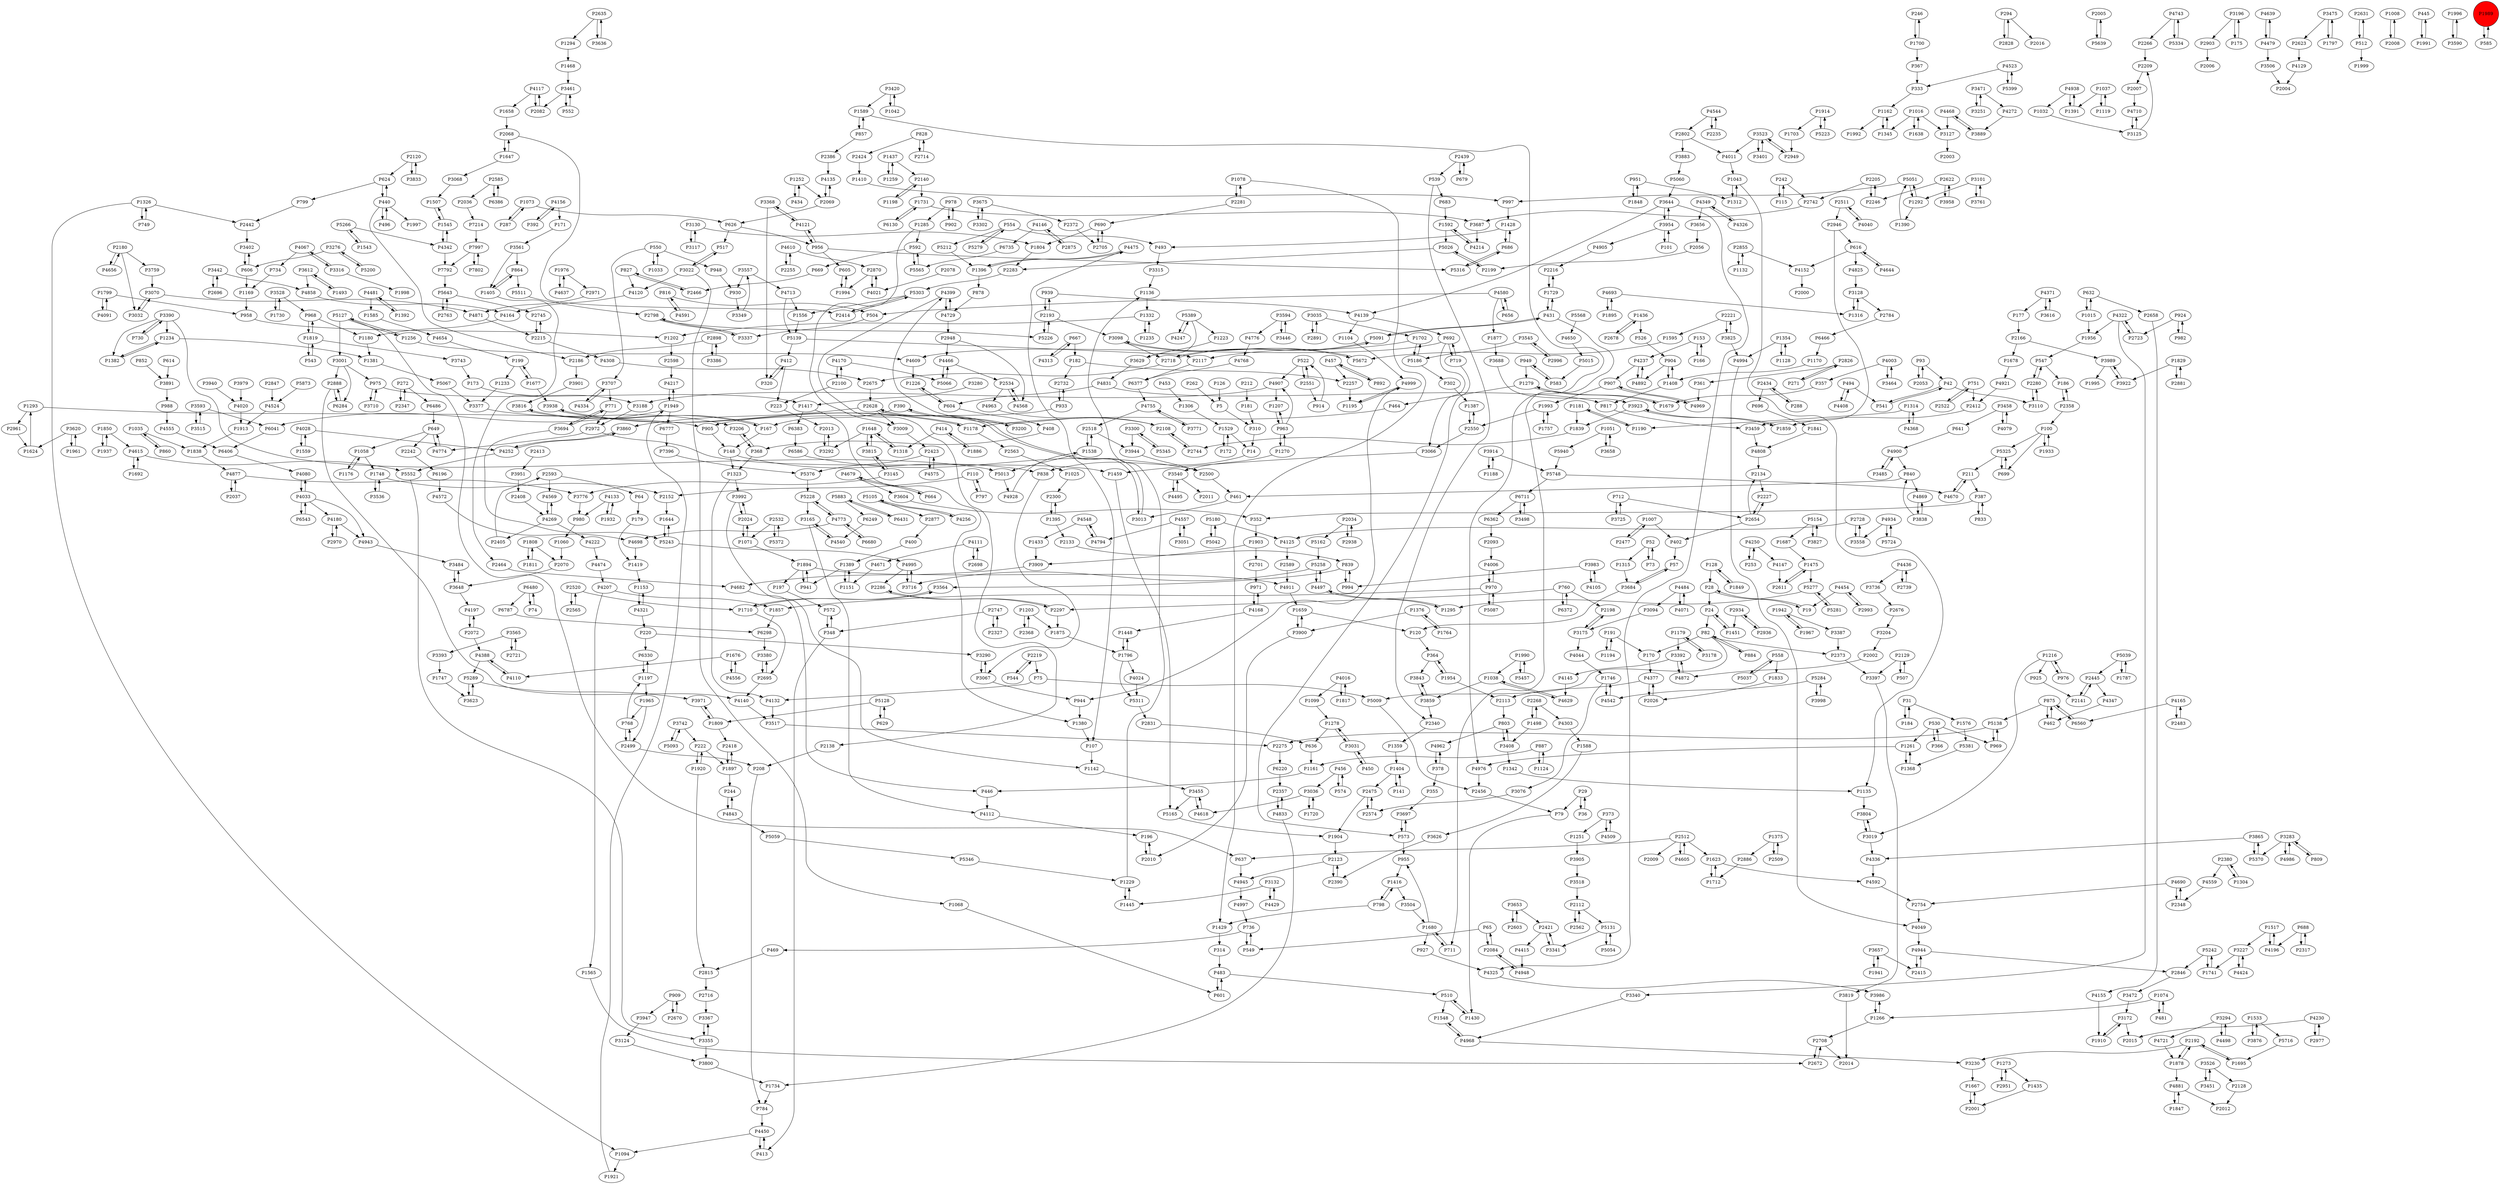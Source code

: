 digraph {
	P1428 -> P493
	P1498 -> P3408
	P2442 -> P3402
	P968 -> P1180
	P4877 -> P2037
	P2072 -> P4197
	P2358 -> P100
	P1687 -> P1475
	P4962 -> P378
	P3761 -> P3101
	P4230 -> P2977
	P1007 -> P2477
	P4133 -> P1932
	P1811 -> P1808
	P3992 -> P2024
	P2961 -> P1624
	P2180 -> P4656
	P504 -> P3337
	P5568 -> P4650
	P1223 -> P3629
	P1007 -> P402
	P839 -> P994
	P4168 -> P971
	P1376 -> P1764
	P4033 -> P4180
	P4197 -> P2072
	P2002 -> P4872
	P1252 -> P434
	P14 -> P838
	P768 -> P1197
	P4020 -> P1913
	P1436 -> P526
	P2001 -> P1667
	P2728 -> P4125
	P3648 -> P4197
	P2166 -> P3989
	P4140 -> P3517
	P4871 -> P2215
	P736 -> P549
	P4544 -> P2802
	P4321 -> P220
	P4222 -> P4474
	P2108 -> P4399
	P481 -> P1074
	P3302 -> P3675
	P1894 -> P197
	P1993 -> P1757
	P3464 -> P4003
	P1731 -> P6130
	P1809 -> P2418
	P2993 -> P4454
	P5087 -> P970
	P1404 -> P141
	P1354 -> P1128
	P4117 -> P1658
	P1278 -> P636
	P1897 -> P2418
	P6298 -> P3380
	P1354 -> P4994
	P1877 -> P3688
	P2128 -> P2012
	P827 -> P2466
	P2423 -> P5376
	P2888 -> P6284
	P246 -> P1700
	P3504 -> P1680
	P1416 -> P3504
	P4755 -> P3771
	P1498 -> P2268
	P1841 -> P4808
	P1878 -> P2192
	P4349 -> P4326
	P2744 -> P2108
	P686 -> P5316
	P1710 -> P2695
	P5131 -> P5054
	P4548 -> P4794
	P3540 -> P2011
	P1273 -> P1435
	P4997 -> P736
	P4637 -> P1976
	P4237 -> P907
	P4347 -> P462
	P2373 -> P3397
	P1162 -> P1992
	P1099 -> P1278
	P4575 -> P2423
	P1734 -> P784
	P4152 -> P2000
	P1256 -> P4609
	P5716 -> P1695
	P220 -> P3290
	P390 -> P167
	P2934 -> P1451
	P1729 -> P431
	P994 -> P839
	P592 -> P669
	P100 -> P1933
	P626 -> P956
	P2565 -> P2520
	P4481 -> P1585
	P2268 -> P1498
	P2340 -> P1359
	P2280 -> P547
	P3442 -> P4858
	P1259 -> P1437
	P4943 -> P3484
	P294 -> P2828
	P4524 -> P1913
	P3742 -> P5093
	P949 -> P583
	P2129 -> P3397
	P4147 -> P2611
	P949 -> P1279
	P583 -> P949
	P3526 -> P3451
	P1648 -> P3292
	P2445 -> P2141
	P1316 -> P3128
	P3051 -> P4557
	P3455 -> P5165
	P1857 -> P6298
	P904 -> P1408
	P2005 -> P5639
	P3390 -> P5013
	P3251 -> P3471
	P357 -> P1679
	P3101 -> P3761
	P1659 -> P3900
	P1748 -> P2152
	P3938 -> P1178
	P4559 -> P2348
	P573 -> P3697
	P541 -> P42
	P387 -> P833
	P2415 -> P4944
	P3022 -> P1068
	P2551 -> P522
	P4170 -> P2100
	P1234 -> P1382
	P1162 -> P1345
	P302 -> P1387
	P930 -> P3349
	P3124 -> P3800
	P2123 -> P2390
	P469 -> P2815
	P1417 -> P1380
	P5066 -> P4466
	P3393 -> P1747
	P1382 -> P1234
	P6220 -> P2357
	P5059 -> P5346
	P924 -> P982
	P5552 -> P3355
	P798 -> P1416
	P3459 -> P4808
	P688 -> P2317
	P1405 -> P864
	P522 -> P4907
	P771 -> P2972
	P1292 -> P1390
	P2424 -> P1410
	P288 -> P2434
	P712 -> P3725
	P390 -> P3200
	P1576 -> P5381
	P4944 -> P2846
	P7214 -> P7997
	P333 -> P1162
	P809 -> P3283
	P4388 -> P4110
	P3001 -> P6284
	P1252 -> P2069
	P4755 -> P2518
	P3472 -> P3172
	P1094 -> P1921
	P2672 -> P2708
	P2113 -> P803
	P2380 -> P4559
	P887 -> P1161
	P5105 -> P4256
	P3001 -> P2888
	P5015 -> P583
	P2611 -> P1475
	P1178 -> P2563
	P1448 -> P1796
	P82 -> P170
	P624 -> P440
	P1796 -> P1448
	P924 -> P2723
	P2747 -> P348
	P958 -> P1202
	P4572 -> P4698
	P5154 -> P3827
	P4170 -> P5066
	P366 -> P530
	P1533 -> P5716
	P2875 -> P4146
	P3865 -> P4336
	P153 -> P166
	P4436 -> P2739
	P3710 -> P975
	P1261 -> P1368
	P4945 -> P4997
	P4016 -> P1099
	P1895 -> P4693
	P909 -> P2670
	P2654 -> P2227
	P3035 -> P2891
	P2439 -> P679
	P3098 -> P2718
	P5883 -> P6249
	P4892 -> P4237
	P7997 -> P7792
	P1073 -> P287
	P5162 -> P5258
	P4557 -> P4794
	P1667 -> P2001
	P5639 -> P2005
	P3594 -> P4776
	P3471 -> P4272
	P3031 -> P450
	P79 -> P1430
	P2215 -> P4308
	P5 -> P310
	P3523 -> P3401
	P1847 -> P4881
	P4774 -> P649
	P3771 -> P4755
	P2708 -> P2672
	P2034 -> P2938
	P2718 -> P2675
	P2216 -> P1729
	P197 -> P572
	P1990 -> P1038
	P573 -> P955
	P414 -> P1886
	P2972 -> P1459
	P1015 -> P1956
	P4146 -> P2875
	P1949 -> P6041
	P7997 -> P7802
	P1703 -> P2949
	P2551 -> P914
	P6383 -> P6586
	P4580 -> P1877
	P1015 -> P632
	P1949 -> P6777
	P951 -> P1312
	P2870 -> P1994
	P3165 -> P4112
	P1170 -> P1408
	P1035 -> P860
	P3653 -> P2421
	P2209 -> P2007
	P364 -> P1954
	P4877 -> P3776
	P3725 -> P712
	P892 -> P457
	P2903 -> P2006
	P1595 -> P5672
	P6330 -> P1197
	P1176 -> P1058
	P28 -> P19
	P402 -> P57
	P3420 -> P1589
	P1545 -> P4342
	P1226 -> P604
	P314 -> P483
	P683 -> P1592
	P1408 -> P904
	P1368 -> P1261
	P1416 -> P798
	P4091 -> P1799
	P6480 -> P74
	P3485 -> P4900
	P768 -> P2499
	P4165 -> P2483
	P2698 -> P4111
	P526 -> P904
	P494 -> P4408
	P7396 -> P5376
	P1942 -> P3387
	P3743 -> P173
	P2701 -> P971
	P2205 -> P2742
	P5289 -> P3971
	P3838 -> P4869
	P4326 -> P4349
	P5200 -> P3276
	P970 -> P4006
	P4424 -> P3227
	P878 -> P4729
	P211 -> P387
	P2888 -> P4140
	P3125 -> P2209
	P692 -> P719
	P686 -> P1428
	P1624 -> P1293
	P948 -> P930
	P4003 -> P357
	P6711 -> P3498
	P167 -> P3816
	P4794 -> P4548
	P3827 -> P5154
	P1538 -> P5013
	P1169 -> P958
	P4322 -> P1956
	P220 -> P6330
	P5565 -> P592
	P1878 -> P4881
	P1408 -> P817
	P3227 -> P1741
	P5165 -> P1904
	P1285 -> P3009
	P4468 -> P3889
	P1074 -> P1266
	P2550 -> P3066
	P2716 -> P3367
	P4679 -> P3604
	P1592 -> P5026
	P110 -> P797
	P24 -> P1451
	P1799 -> P4091
	P2255 -> P4610
	P5093 -> P3742
	P3561 -> P864
	P2414 -> P5303
	P4721 -> P1878
	P5180 -> P4125
	P2100 -> P223
	P3368 -> P4121
	P1976 -> P4637
	P1648 -> P3815
	P2585 -> P6386
	P2520 -> P1710
	P4121 -> P3368
	P4121 -> P956
	P1954 -> P364
	P6480 -> P6787
	P440 -> P2186
	P547 -> P186
	P73 -> P52
	P5091 -> P431
	P3392 -> P4145
	P3128 -> P2784
	P4006 -> P970
	P1375 -> P2886
	P3196 -> P175
	P272 -> P2347
	P3623 -> P5289
	P3280 -> P1417
	P2007 -> P4710
	P1179 -> P3178
	P1273 -> P2951
	P2658 -> P4155
	P4639 -> P4479
	P182 -> P2732
	P2180 -> P3759
	P3446 -> P3594
	P1417 -> P6383
	P1035 -> P1838
	P558 -> P1833
	P1433 -> P3909
	P956 -> P605
	P42 -> P541
	P6377 -> P4755
	P1037 -> P1391
	P4523 -> P5399
	P4497 -> P5258
	P3565 -> P3393
	P2140 -> P1731
	P624 -> P799
	P3227 -> P4424
	P1507 -> P1545
	P6560 -> P875
	P4670 -> P211
	P2675 -> P2628
	P3859 -> P3843
	P4773 -> P5228
	P1730 -> P3528
	P1920 -> P222
	P2357 -> P4833
	P4540 -> P3165
	P4969 -> P907
	P3523 -> P2949
	P6196 -> P4572
	P3909 -> P4682
	P2971 -> P4871
	P2728 -> P3558
	P1256 -> P5127
	P3905 -> P3518
	P816 -> P4591
	P1965 -> P768
	P368 -> P1323
	P5303 -> P1556
	P2802 -> P3883
	P2696 -> P3442
	P6680 -> P4773
	P2300 -> P1395
	P1702 -> P5186
	P355 -> P3697
	P1731 -> P3687
	P3130 -> P1804
	P1819 -> P3743
	P2327 -> P2747
	P939 -> P2193
	P242 -> P2742
	P3341 -> P2421
	P3117 -> P3130
	P5042 -> P5180
	P4776 -> P4768
	P1747 -> P3623
	P1848 -> P951
	P616 -> P4644
	P1216 -> P3019
	P3067 -> P944
	P2603 -> P3653
	P4105 -> P3983
	P2192 -> P3230
	P2654 -> P2134
	P196 -> P2010
	P2718 -> P5091
	P3954 -> P101
	P1638 -> P1016
	P5284 -> P4542
	P6372 -> P760
	P2297 -> P1875
	P4825 -> P3128
	P4999 -> P1195
	P3716 -> P4995
	P3900 -> P1659
	P2134 -> P2227
	P3408 -> P1342
	P2676 -> P3204
	P530 -> P366
	P2512 -> P4605
	P4481 -> P1392
	P988 -> P4555
	P3461 -> P552
	P6777 -> P7396
	P4968 -> P3230
	P1746 -> P4542
	P799 -> P2442
	P1179 -> P3392
	P2348 -> P4690
	P751 -> P2522
	P184 -> P31
	P128 -> P28
	P3036 -> P1720
	P1829 -> P2881
	P1389 -> P1151
	P3616 -> P4371
	P4843 -> P5059
	P1692 -> P4615
	P1678 -> P4921
	P626 -> P517
	P2705 -> P690
	P1894 -> P941
	P4833 -> P1734
	P1961 -> P3620
	P42 -> P3110
	P1235 -> P1332
	P6431 -> P5883
	P440 -> P496
	P4125 -> P2589
	P1437 -> P2140
	P951 -> P1848
	P1016 -> P3127
	P554 -> P493
	P2423 -> P4575
	P4112 -> P196
	P3951 -> P2408
	P719 -> P573
	P4556 -> P1676
	P4120 -> P4164
	P5258 -> P4497
	P3545 -> P2996
	P1658 -> P2068
	P1910 -> P3172
	P1295 -> P4497
	P65 -> P549
	P412 -> P223
	P4773 -> P6680
	P4033 -> P4943
	P1202 -> P2598
	P378 -> P4962
	P1565 -> P2672
	P461 -> P3013
	P4610 -> P2255
	P364 -> P3843
	P3992 -> P1142
	P5748 -> P6711
	P5243 -> P1644
	P3094 -> P3175
	P208 -> P784
	P2563 -> P1025
	P1956 -> P547
	P4509 -> P373
	P1941 -> P3657
	P4468 -> P3127
	P4484 -> P4071
	P2628 -> P3860
	P4693 -> P1316
	P2635 -> P3636
	P4544 -> P2235
	P191 -> P1194
	P75 -> P5009
	P1700 -> P246
	P5051 -> P997
	P1548 -> P4968
	P2631 -> P512
	P52 -> P73
	P4523 -> P333
	P3110 -> P2280
	P3684 -> P120
	P2798 -> P3337
	P1920 -> P2815
	P1468 -> P3461
	P1517 -> P3227
	P413 -> P4450
	P5511 -> P2798
	P4938 -> P1032
	P1559 -> P4028
	P4342 -> P7792
	P1875 -> P1796
	P1008 -> P2008
	P4325 -> P3986
	P3175 -> P4044
	P31 -> P184
	P3475 -> P2623
	P734 -> P1169
	P4713 -> P1556
	P3594 -> P3446
	P4568 -> P2534
	P244 -> P4843
	P4474 -> P4207
	P2593 -> P64
	P4934 -> P3558
	P2739 -> P4436
	P3891 -> P988
	P760 -> P2297
	P1435 -> P2001
	P2574 -> P2475
	P4269 -> P4222
	P2037 -> P4877
	P5091 -> P2718
	P1914 -> P5223
	P5228 -> P4773
	P907 -> P4969
	P904 -> P4892
	P4986 -> P3283
	P2898 -> P3386
	P2140 -> P1198
	P2622 -> P3958
	P4557 -> P3051
	P4591 -> P816
	P5281 -> P5277
	P1430 -> P510
	P4033 -> P4080
	P1797 -> P3475
	P2193 -> P3098
	P636 -> P1161
	P3283 -> P5370
	P5105 -> P2877
	P171 -> P3561
	P1037 -> P1119
	P3983 -> P994
	P3172 -> P1910
	P4858 -> P4164
	P186 -> P2358
	P3707 -> P4334
	P1304 -> P2380
	P1285 -> P592
	P2593 -> P4569
	P2754 -> P4049
	P2511 -> P2946
	P5277 -> P5281
	P2072 -> P4388
	P550 -> P948
	P5724 -> P4934
	P4609 -> P1226
	P2483 -> P4165
	P4495 -> P3540
	P1445 -> P1229
	P2635 -> P1294
	P2589 -> P4911
	P1197 -> P1965
	P3940 -> P4020
	P4067 -> P3316
	P550 -> P1033
	P2010 -> P196
	P4881 -> P1847
	P1677 -> P199
	P5223 -> P1914
	P1679 -> P1279
	P4040 -> P2511
	P3032 -> P3070
	P3367 -> P3355
	P543 -> P1819
	P2828 -> P294
	P2714 -> P828
	P857 -> P2386
	P4165 -> P6560
	P1180 -> P1381
	P1700 -> P367
	P3451 -> P3526
	P3694 -> P5243
	P2421 -> P3341
	P93 -> P42
	P1894 -> P4911
	P400 -> P1389
	P1294 -> P1468
	P1437 -> P1259
	P4743 -> P2266
	P3368 -> P320
	P3914 -> P5748
	P3815 -> P1648
	P2268 -> P4303
	P1292 -> P5051
	P2386 -> P4135
	P2500 -> P461
	P1058 -> P1748
	P817 -> P3459
	P3653 -> P2603
	P100 -> P5325
	P445 -> P1991
	P4049 -> P4944
	P1326 -> P749
	P4247 -> P5389
	P4928 -> P1538
	P1538 -> P2518
	P3819 -> P2014
	P3066 -> P1459
	P2193 -> P939
	P1543 -> P5266
	P1648 -> P1318
	P3128 -> P1316
	P522 -> P2551
	P1451 -> P24
	P3067 -> P3290
	P6466 -> P1170
	P1996 -> P3590
	P320 -> P412
	P4479 -> P3506
	P4111 -> P2698
	P2562 -> P2112
	P5026 -> P2283
	P3458 -> P4079
	P3290 -> P3067
	P1293 -> P905
	P2198 -> P3175
	P2192 -> P1695
	P153 -> P4237
	P1104 -> P4999
	P978 -> P902
	P1181 -> P1190
	P3377 -> P3206
	P1016 -> P1345
	P272 -> P6486
	P2405 -> P2593
	P3558 -> P2728
	P2024 -> P1071
	P1033 -> P550
	P1436 -> P2678
	P4905 -> P2216
	P2297 -> P2286
	P2082 -> P4117
	P3687 -> P4214
	P2970 -> P4180
	P5051 -> P1292
	P4028 -> P4252
	P110 -> P2152
	P939 -> P4139
	P760 -> P6372
	P1323 -> P4132
	P494 -> P541
	P1592 -> P4214
	P3825 -> P2221
	P2266 -> P2209
	P2372 -> P2705
	P6586 -> P2500
	P5242 -> P2846
	P3098 -> P5672
	P287 -> P1073
	P3518 -> P2112
	P1585 -> P4654
	P1266 -> P3986
	P222 -> P1897
	P3901 -> P3816
	P4808 -> P2134
	P1545 -> P1507
	P605 -> P1994
	P4907 -> P3188
	P5243 -> P4995
	P2008 -> P1008
	P2670 -> P909
	P2723 -> P4322
	P5389 -> P3629
	P2242 -> P6196
	P4269 -> P2405
	P614 -> P3891
	P5139 -> P2117
	P3068 -> P1507
	P749 -> P1326
	P6130 -> P1731
	P2678 -> P1436
	P3865 -> P5370
	P592 -> P5565
	P970 -> P1857
	P3132 -> P1445
	P1741 -> P5242
	P1796 -> P5311
	P1151 -> P1389
	P2024 -> P3992
	P512 -> P1999
	P699 -> P5325
	P2068 -> P1647
	P803 -> P3408
	P3648 -> P3484
	P4569 -> P4269
	P1278 -> P3031
	P1404 -> P2475
	P2368 -> P1203
	P120 -> P364
	P223 -> P2013
	P6711 -> P6362
	P4111 -> P4671
	P2695 -> P4140
	P606 -> P1169
	P3843 -> P3859
	P2518 -> P3944
	P6041 -> P6406
	P1829 -> P3922
	P4479 -> P4639
	P4003 -> P3464
	P2520 -> P2565
	P115 -> P242
	P2695 -> P3380
	P3688 -> P3923
	P2518 -> P1538
	P3315 -> P1136
	P2870 -> P4021
	P2831 -> P636
	P166 -> P153
	P1181 -> P1839
	P606 -> P3402
	P507 -> P2129
	P4968 -> P1548
	P4156 -> P171
	P679 -> P2439
	P3390 -> P1382
	P4729 -> P2948
	P1680 -> P927
	P2550 -> P1387
	P3019 -> P3804
	P550 -> P3707
	P310 -> P14
	P2186 -> P3901
	P4580 -> P656
	P1161 -> P446
	P4146 -> P6735
	P969 -> P5138
	P852 -> P3891
	P1989 -> P585
	P4168 -> P1448
	P5672 -> P3098
	P5940 -> P5748
	P75 -> P4132
	P1190 -> P1181
	P5873 -> P4524
	P4067 -> P734
	P1921 -> P1949
	P3188 -> P2972
	P1315 -> P3684
	P530 -> P969
	P2219 -> P544
	P667 -> P182
	P760 -> P2198
	P2108 -> P2744
	P1203 -> P2368
	P4044 -> P1746
	P172 -> P1529
	P554 -> P5279
	P2946 -> P3459
	P4272 -> P3889
	P4408 -> P494
	P82 -> P2373
	P604 -> P1226
	P574 -> P456
	P3620 -> P1624
	P3838 -> P840
	P3986 -> P1266
	P840 -> P461
	P2534 -> P4568
	P1804 -> P2283
	P1234 -> P1381
	P1949 -> P4217
	P1746 -> P3076
	P2534 -> P4963
	P5381 -> P1368
	P2084 -> P65
	P4729 -> P4399
	P52 -> P1315
	P5154 -> P1687
	P5289 -> P3623
	P2522 -> P751
	P2763 -> P5643
	P253 -> P4250
	P3883 -> P5060
	P2056 -> P2199
	P3526 -> P2128
	P4944 -> P2415
	P2227 -> P2654
	P2439 -> P539
	P408 -> P368
	P1937 -> P1850
	P199 -> P1677
	P1251 -> P3905
	P3564 -> P1710
	P875 -> P462
	P2221 -> P1595
	P1914 -> P1703
	P3022 -> P4120
	P632 -> P2658
	P2949 -> P3523
	P5060 -> P3644
	P414 -> P1318
	P1153 -> P4321
	P483 -> P601
	P2886 -> P1712
	P4995 -> P3716
	P4117 -> P2082
	P2123 -> P4945
	P126 -> P5
	P2120 -> P624
	P4256 -> P5105
	P74 -> P6480
	P3196 -> P2903
	P914 -> P522
	P547 -> P2280
	P4436 -> P3736
	P179 -> P1419
	P864 -> P5511
	P2881 -> P1829
	P4214 -> P1592
	P1071 -> P1894
	P1216 -> P925
	P4650 -> P5015
	P3657 -> P2415
	P2026 -> P4377
	P907 -> P1993
	P860 -> P1035
	P367 -> P333
	P5026 -> P2199
	P784 -> P4450
	P1904 -> P2123
	P496 -> P440
	P1306 -> P1529
	P649 -> P2242
	P3923 -> P1839
	P909 -> P3947
	P816 -> P504
	P3013 -> P2628
	P4644 -> P616
	P101 -> P3954
	P453 -> P1306
	P1396 -> P4475
	P2445 -> P4347
	P857 -> P1589
	P2512 -> P1623
	P3889 -> P4468
	P3070 -> P4871
	P4139 -> P692
	P4336 -> P4592
	P4145 -> P4629
	P82 -> P884
	P1419 -> P1153
	P3989 -> P1995
	P2855 -> P4152
	P5372 -> P2532
	P1849 -> P128
	P2408 -> P4269
	P4454 -> P2993
	P3528 -> P1730
	P649 -> P1058
	P3515 -> P3593
	P2380 -> P1304
	P4831 -> P817
	P5316 -> P686
	P4024 -> P5311
	P4693 -> P1895
	P1676 -> P4110
	P4963 -> P2108
	P3019 -> P4336
	P3355 -> P3367
	P4938 -> P1391
	P4371 -> P177
	P1195 -> P4999
	P902 -> P978
	P2412 -> P1859
	P1680 -> P955
	P1932 -> P4133
	P667 -> P4313
	P1025 -> P2300
	P4080 -> P4033
	P6735 -> P5565
	P4313 -> P667
	P1178 -> P3938
	P5186 -> P302
	P1903 -> P2701
	P4399 -> P2138
	P1886 -> P414
	P456 -> P574
	P3536 -> P1748
	P1375 -> P2509
	P6386 -> P2585
	P440 -> P624
	P1293 -> P2961
	P730 -> P3390
	P1136 -> P1332
	P963 -> P4907
	P1043 -> P1312
	P3612 -> P1493
	P616 -> P4152
	P692 -> P4609
	P5389 -> P1223
	P1078 -> P1429
	P956 -> P5316
	P4679 -> P664
	P2421 -> P4415
	P3523 -> P4011
	P4342 -> P1545
	P3644 -> P4325
	P5228 -> P3165
	P3684 -> P57
	P3200 -> P390
	P4872 -> P3392
	P2317 -> P688
	P2215 -> P2745
	P348 -> P572
	P2826 -> P361
	P3076 -> P2574
	P1207 -> P963
	P3979 -> P4020
	P3604 -> P352
	P2877 -> P400
	P3815 -> P3145
	P3498 -> P6711
	P1954 -> P2113
	P3944 -> P2500
	P3387 -> P2373
	P457 -> P892
	P4322 -> P3340
	P4129 -> P2004
	P5277 -> P1295
	P1395 -> P2133
	P1060 -> P2070
	P457 -> P2257
	P2100 -> P4170
	P2623 -> P4129
	P3145 -> P3776
	P1051 -> P5940
	P348 -> P413
	P1318 -> P1648
	P1229 -> P1445
	P1729 -> P2216
	P2466 -> P827
	P4881 -> P2012
	P4454 -> P19
	P1799 -> P958
	P4164 -> P1180
	P3971 -> P1809
	P1710 -> P3564
	P3392 -> P4872
	P1993 -> P2550
	P1038 -> P4629
	P2281 -> P1078
	P5131 -> P3341
	P6543 -> P4033
	P29 -> P79
	P1556 -> P5139
	P3204 -> P2002
	P3035 -> P1702
	P3230 -> P1667
	P5279 -> P554
	P4252 -> P3860
	P1279 -> P464
	P1787 -> P5039
	P191 -> P170
	P4377 -> P2113
	P5138 -> P2275
	P1859 -> P3923
	P933 -> P2732
	P4900 -> P840
	P1720 -> P3036
	P1326 -> P1094
	P530 -> P1261
	P1429 -> P314
	P373 -> P1251
	P3557 -> P4713
	P554 -> P5212
	P6406 -> P4080
	P4230 -> P2015
	P2742 -> P3687
	P1390 -> P5051
	P1942 -> P1967
	P4921 -> P2412
	P1695 -> P2192
	P4016 -> P1817
	P4629 -> P1038
	P2280 -> P3110
	P2951 -> P1273
	P3316 -> P1998
	P3294 -> P4721
	P199 -> P1233
	P4021 -> P2870
	P4682 -> P446
	P944 -> P1380
	P978 -> P1285
	P4250 -> P4147
	P1197 -> P6330
	P3675 -> P3302
	P3636 -> P2635
	P4071 -> P4484
	P1475 -> P2611
	P4610 -> P2870
	P2221 -> P3825
	P3922 -> P3989
	P2084 -> P4948
	P3658 -> P1051
	P3471 -> P3251
	P2117 -> P6377
	P2846 -> P3472
	P3300 -> P5345
	P2948 -> P4466
	P2180 -> P3032
	P544 -> P2219
	P3742 -> P222
	P4907 -> P1207
	P1135 -> P3804
	P177 -> P2166
	P1194 -> P191
	P1589 -> P4976
	P3694 -> P771
	P3561 -> P1405
	P1216 -> P976
	P464 -> P1178
	P2138 -> P208
	P1517 -> P4196
	P19 -> P28
	P4948 -> P2084
	P4548 -> P1433
	P2972 -> P4774
	P2499 -> P208
	P1016 -> P1638
	P170 -> P4377
	P7802 -> P7997
	P3402 -> P606
	P1808 -> P2070
	P1380 -> P107
	P1976 -> P2971
	P3276 -> P606
	P690 -> P2705
	P982 -> P924
	P4466 -> P2534
	P1623 -> P4592
	P446 -> P4112
	P1314 -> P4368
	P3127 -> P2003
	P833 -> P387
	P1323 -> P3992
	P1270 -> P963
	P4671 -> P1151
	P373 -> P4509
	P1391 -> P4938
	P1345 -> P1162
	P2112 -> P2562
	P1392 -> P4481
	P2732 -> P933
	P3675 -> P2372
	P4133 -> P980
	P3380 -> P2695
	P1819 -> P543
	P1588 -> P3626
	P173 -> P3188
	P1071 -> P2024
	P3876 -> P1533
	P3989 -> P3922
	P3629 -> P4831
	P483 -> P510
	P4180 -> P2970
	P968 -> P1819
	P2934 -> P2936
	P7792 -> P5643
	P4250 -> P253
	P3355 -> P3800
	P3484 -> P3648
	P803 -> P4962
	P2802 -> P4011
	P1128 -> P1354
	P2347 -> P272
	P2275 -> P6220
	P2129 -> P507
	P3626 -> P2390
	P4450 -> P1094
	P3397 -> P3819
	P1990 -> P5457
	P1702 -> P2117
	P2509 -> P1375
	P980 -> P1060
	P5643 -> P2763
	P3455 -> P4618
	P976 -> P1216
	P1405 -> P2464
	P2654 -> P402
	P3759 -> P3070
	P3900 -> P2010
	P5399 -> P4523
	P637 -> P4945
	P4618 -> P3455
	P431 -> P5091
	P517 -> P3022
	P4710 -> P3125
	P1389 -> P941
	P2585 -> P2036
	P1623 -> P1712
	P1038 -> P3859
	P262 -> P5
	P3656 -> P2056
	P2257 -> P1195
	P3825 -> P4994
	P4656 -> P2180
	P1078 -> P2281
	P875 -> P5138
	P4207 -> P1857
	P1529 -> P14
	P4475 -> P1396
	P2464 -> P4682
	P4011 -> P1043
	P222 -> P1920
	P3316 -> P4067
	P93 -> P2053
	P378 -> P355
	P632 -> P1015
	P549 -> P736
	P456 -> P3036
	P4155 -> P1910
	P181 -> P310
	P3031 -> P1278
	P3860 -> P4252
	P4615 -> P5552
	P1074 -> P481
	P2036 -> P7214
	P1712 -> P1623
	P3294 -> P4498
	P5325 -> P699
	P1850 -> P4615
	P3517 -> P2275
	P5127 -> P637
	P4654 -> P199
	P31 -> P1576
	P3958 -> P2622
	P4033 -> P6543
	P975 -> P1417
	P3125 -> P4710
	P167 -> P148
	P3442 -> P2696
	P828 -> P2424
	P971 -> P4168
	P3475 -> P1797
	P242 -> P115
	P4399 -> P4729
	P65 -> P2084
	P2747 -> P2327
	P1676 -> P4556
	P4773 -> P4698
	P4994 -> P4049
	P4999 -> P944
	P5128 -> P1809
	P2141 -> P2445
	P905 -> P148
	P4349 -> P3656
	P5376 -> P5228
	P3206 -> P368
	P2477 -> P1007
	P970 -> P5087
	P1647 -> P3068
	P601 -> P483
	P1119 -> P1037
	P5039 -> P1787
	P387 -> P352
	P493 -> P3315
	P5643 -> P2745
	P558 -> P5037
	P1994 -> P605
	P3401 -> P3523
	P2708 -> P2014
	P4237 -> P4892
	P1475 -> P5277
	P5139 -> P412
	P1410 -> P997
	P2070 -> P3648
	P431 -> P1729
	P4371 -> P3616
	P2219 -> P75
	P4690 -> P2348
	P3776 -> P980
	P712 -> P2654
	P1032 -> P3125
	P3276 -> P5200
	P3620 -> P1961
	P827 -> P4120
	P696 -> P1841
	P5748 -> P4670
	P5266 -> P1543
	P3914 -> P1188
	P4217 -> P1949
	P1493 -> P3612
	P3009 -> P2423
	P5258 -> P3716
	P1897 -> P244
	P2499 -> P768
	P2532 -> P5372
	P128 -> P1849
	P1188 -> P3914
	P875 -> P6560
	P6362 -> P2093
	P2456 -> P79
	P3644 -> P3954
	P1808 -> P1811
	P3833 -> P2120
	P2390 -> P2123
	P6284 -> P2888
	P2511 -> P4040
	P3923 -> P1859
	P5037 -> P558
	P955 -> P1416
	P736 -> P469
	P798 -> P1429
	P5180 -> P5042
	P4269 -> P4569
	P4475 -> P107
	P975 -> P3710
	P5311 -> P2831
	P5334 -> P4743
	P1042 -> P3420
	P3557 -> P930
	P1757 -> P1993
	P1644 -> P5243
	P5039 -> P2445
	P5226 -> P2193
	P1764 -> P1376
	P352 -> P1903
	P4698 -> P1419
	P1312 -> P1043
	P2826 -> P271
	P3337 -> P2798
	P3506 -> P2004
	P4833 -> P2357
	P616 -> P4825
	P1332 -> P1235
	P5266 -> P4342
	P3165 -> P4540
	P4079 -> P3458
	P36 -> P29
	P3593 -> P6041
	P412 -> P320
	P4995 -> P2286
	P3998 -> P5284
	P1342 -> P1135
	P1051 -> P3658
	P539 -> P2340
	P884 -> P82
	P2948 -> P4568
	P4497 -> P1295
	P1381 -> P5067
	P4466 -> P5066
	P3175 -> P2198
	P4498 -> P3294
	P1933 -> P100
	P3800 -> P1734
	P2205 -> P2246
	P5067 -> P3377
	P3420 -> P1042
	P4831 -> P604
	P1132 -> P2855
	P3458 -> P641
	P4843 -> P244
	P3697 -> P573
	P2069 -> P626
	P2946 -> P616
	P4377 -> P2026
	P649 -> P4774
	P2622 -> P2246
	P4388 -> P5289
	P3593 -> P3515
	P1332 -> P1202
	P1326 -> P2442
	P2898 -> P2186
	P5284 -> P3998
	P2192 -> P1878
	P669 -> P2466
	P271 -> P2826
	P4110 -> P4388
	P2120 -> P3833
	P1817 -> P4016
	P1428 -> P686
	P294 -> P2016
	P2013 -> P3292
	P3036 -> P4618
	P840 -> P4869
	P4605 -> P2512
	P2413 -> P3951
	P1659 -> P120
	P3390 -> P1234
	P4196 -> P1517
	P1965 -> P2499
	P4139 -> P1104
	P2936 -> P2934
	P2977 -> P4230
	P4303 -> P1588
	P2358 -> P186
	P4028 -> P1559
	P797 -> P110
	P57 -> P3684
	P3947 -> P3124
	P1589 -> P857
	P3612 -> P4858
	P771 -> P3694
	P1833 -> P2026
	P392 -> P4156
	P2246 -> P2205
	P4135 -> P2069
	P1529 -> P172
	P5325 -> P211
	P1459 -> P5165
	P462 -> P875
	P839 -> P3564
	P6486 -> P649
	P1819 -> P968
	P1396 -> P878
	P4252 -> P5552
	P4869 -> P3838
	P3132 -> P4429
	P3386 -> P2898
	P100 -> P699
	P2532 -> P1071
	P552 -> P3461
	P512 -> P2631
	P3816 -> P167
	P997 -> P1428
	P5127 -> P3001
	P107 -> P1142
	P2283 -> P5303
	P572 -> P348
	P3954 -> P3644
	P1142 -> P3455
	P1270 -> P3540
	P82 -> P5009
	P3001 -> P975
	P3736 -> P2676
	P3408 -> P803
	P3390 -> P730
	P1058 -> P1176
	P1314 -> P1190
	P4207 -> P1565
	P3340 -> P4968
	P4934 -> P5724
	P3130 -> P3117
	P838 -> P3067
	P963 -> P1207
	P4429 -> P3132
	P4180 -> P4943
	P4132 -> P3517
	P2199 -> P5026
	P4713 -> P5139
	P5346 -> P1229
	P510 -> P1548
	P2598 -> P4217
	P4334 -> P3707
	P1838 -> P4877
	P4976 -> P2456
	P3545 -> P5186
	P2434 -> P696
	P2053 -> P93
	P5242 -> P1741
	P4542 -> P1746
	P3283 -> P4986
	P2512 -> P637
	P434 -> P1252
	P5013 -> P4928
	P3145 -> P3815
	P5127 -> P1256
	P1068 -> P601
	P5212 -> P1396
	P864 -> P1405
	P28 -> P24
	P148 -> P1323
	P4911 -> P1659
	P3101 -> P1292
	P5389 -> P4247
	P3565 -> P2721
	P2628 -> P3013
	P690 -> P1804
	P2996 -> P3545
	P2938 -> P2034
	P440 -> P1997
	P2475 -> P2574
	P629 -> P5128
	P3954 -> P4905
	P1748 -> P3536
	P927 -> P4325
	P1677 -> P3938
	P688 -> P4196
	P4484 -> P3094
	P3528 -> P968
	P3178 -> P1179
	P1266 -> P2708
	P361 -> P4969
	P1198 -> P2140
	P2166 -> P1678
	P2034 -> P5162
	P4580 -> P504
	P1680 -> P711
	P2798 -> P5226
	P5303 -> P2414
	P5186 -> P1702
	P4768 -> P6377
	P4592 -> P2754
	P4450 -> P413
	P5457 -> P1990
	P3859 -> P2340
	P3172 -> P2015
	P5370 -> P3865
	P1387 -> P2550
	P3707 -> P771
	P1395 -> P2300
	P4322 -> P2723
	P2286 -> P2297
	P3983 -> P4105
	P656 -> P4580
	P751 -> P2412
	P4156 -> P392
	P510 -> P1430
	P1229 -> P1136
	P5883 -> P6431
	P2847 -> P4524
	P1359 -> P1404
	P6249 -> P4540
	P692 -> P3066
	P4368 -> P1314
	P1533 -> P3876
	P4900 -> P3485
	P2891 -> P3035
	P148 -> P838
	P3022 -> P517
	P212 -> P181
	P4615 -> P1692
	P2068 -> P2414
	P1903 -> P3909
	P175 -> P3196
	P2078 -> P4021
	P4743 -> P5334
	P3644 -> P4139
	P539 -> P683
	P2855 -> P1132
	P2069 -> P4135
	P431 -> P711
	P1233 -> P3377
	P3283 -> P809
	P3349 -> P3557
	P3657 -> P1941
	P963 -> P1270
	P3590 -> P1996
	P2721 -> P3565
	P2475 -> P1904
	P3461 -> P2082
	P5009 -> P2456
	P1279 -> P1679
	P2418 -> P1897
	P4555 -> P6406
	P182 -> P2257
	P2193 -> P5226
	P2784 -> P6466
	P887 -> P1124
	P2512 -> P2009
	P1991 -> P445
	P2112 -> P5131
	P2093 -> P4006
	P1647 -> P2068
	P64 -> P179
	P3070 -> P3032
	P3292 -> P2013
	P24 -> P82
	P933 -> P905
	P2815 -> P2716
	P1839 -> P2744
	P450 -> P3031
	P3804 -> P3019
	P4321 -> P1153
	P6787 -> P6298
	P1203 -> P1875
	P719 -> P692
	P3540 -> P4495
	P5128 -> P629
	P2434 -> P288
	P925 -> P2141
	P1043 -> P1135
	P828 -> P2714
	P2235 -> P4544
	P2152 -> P1644
	P211 -> P4670
	P2745 -> P2215
	P4415 -> P4948
	P1261 -> P4976
	P29 -> P36
	P1850 -> P1937
	P5138 -> P969
	P5054 -> P5131
	P956 -> P4121
	P4690 -> P2754
	P711 -> P1680
	P2133 -> P839
	P604 -> P408
	P5345 -> P3300
	P368 -> P3206
	P1809 -> P3971
	P1124 -> P887
	P664 -> P4679
	P641 -> P4900
	P585 -> P1989
	P1376 -> P3900
	P2281 -> P690
	P1967 -> P1942
	P941 -> P1894
	P1073 -> P626
	P1796 -> P4024
	P2628 -> P3009
	P4308 -> P2675
	P3300 -> P3944
	P1913 -> P1838
	P141 -> P1404
	P1989 [shape=circle]
	P1989 [style=filled]
	P1989 [fillcolor=red]
}
